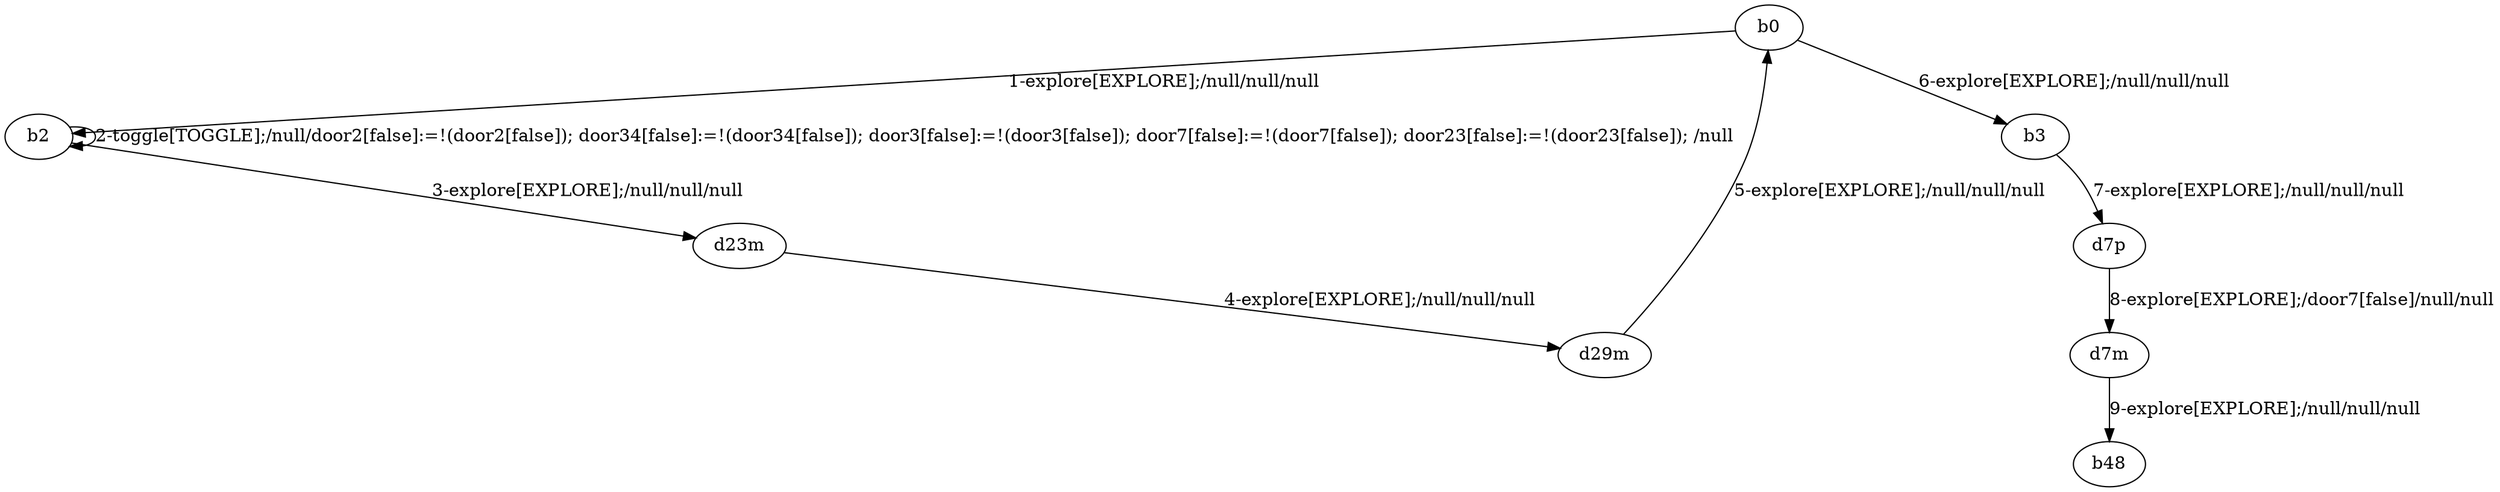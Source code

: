 # Total number of goals covered by this test: 3
# d7m --> b48
# d23m --> d29m
# d7p --> d7m

digraph g {
"b0" -> "b2" [label = "1-explore[EXPLORE];/null/null/null"];
"b2" -> "b2" [label = "2-toggle[TOGGLE];/null/door2[false]:=!(door2[false]); door34[false]:=!(door34[false]); door3[false]:=!(door3[false]); door7[false]:=!(door7[false]); door23[false]:=!(door23[false]); /null"];
"b2" -> "d23m" [label = "3-explore[EXPLORE];/null/null/null"];
"d23m" -> "d29m" [label = "4-explore[EXPLORE];/null/null/null"];
"d29m" -> "b0" [label = "5-explore[EXPLORE];/null/null/null"];
"b0" -> "b3" [label = "6-explore[EXPLORE];/null/null/null"];
"b3" -> "d7p" [label = "7-explore[EXPLORE];/null/null/null"];
"d7p" -> "d7m" [label = "8-explore[EXPLORE];/door7[false]/null/null"];
"d7m" -> "b48" [label = "9-explore[EXPLORE];/null/null/null"];
}
